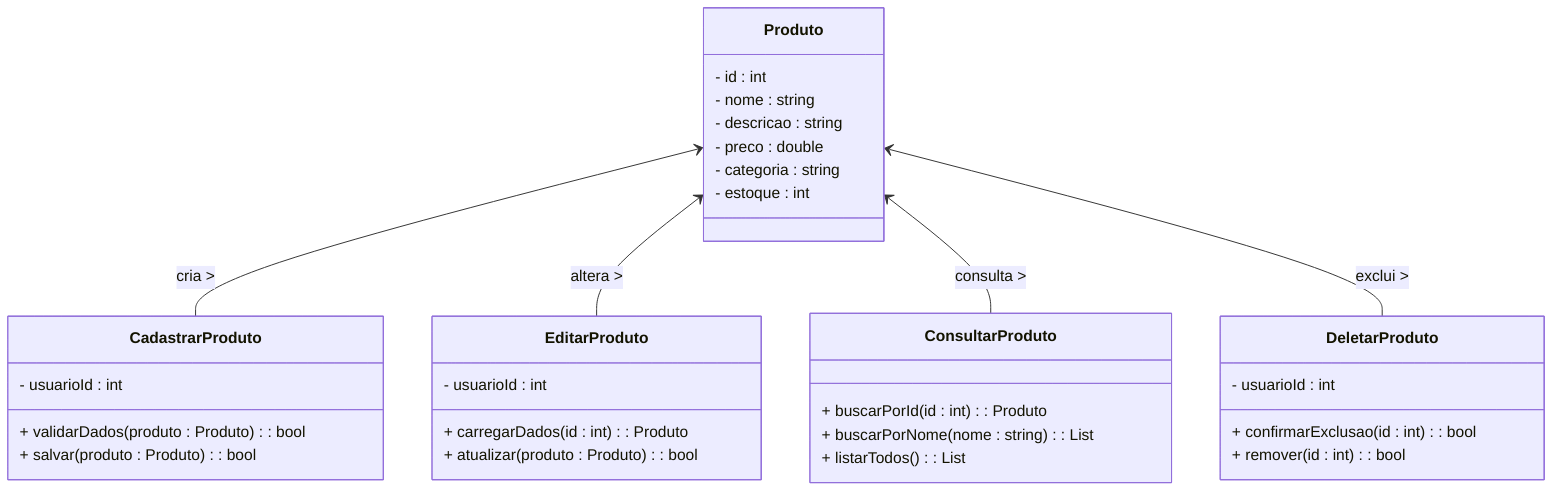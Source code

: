classDiagram
    class Produto {
        - id : int
        - nome : string
        - descricao : string
        - preco : double
        - categoria : string
        - estoque : int
    }

    class CadastrarProduto {
        - usuarioId : int
        + validarDados(produto : Produto) : bool
        + salvar(produto : Produto) : bool
    }

    class EditarProduto {
        - usuarioId : int
        + carregarDados(id : int) : Produto
        + atualizar(produto : Produto) : bool
    }

    class ConsultarProduto {
        + buscarPorId(id : int) : Produto
        + buscarPorNome(nome : string) : List<Produto>
        + listarTodos() : List<Produto>
    }

    class DeletarProduto {
        - usuarioId : int
        + confirmarExclusao(id : int) : bool
        + remover(id : int) : bool
    }

    Produto <-- CadastrarProduto : cria >
    Produto <-- EditarProduto : altera >
    Produto <-- ConsultarProduto : consulta >
    Produto <-- DeletarProduto : exclui >